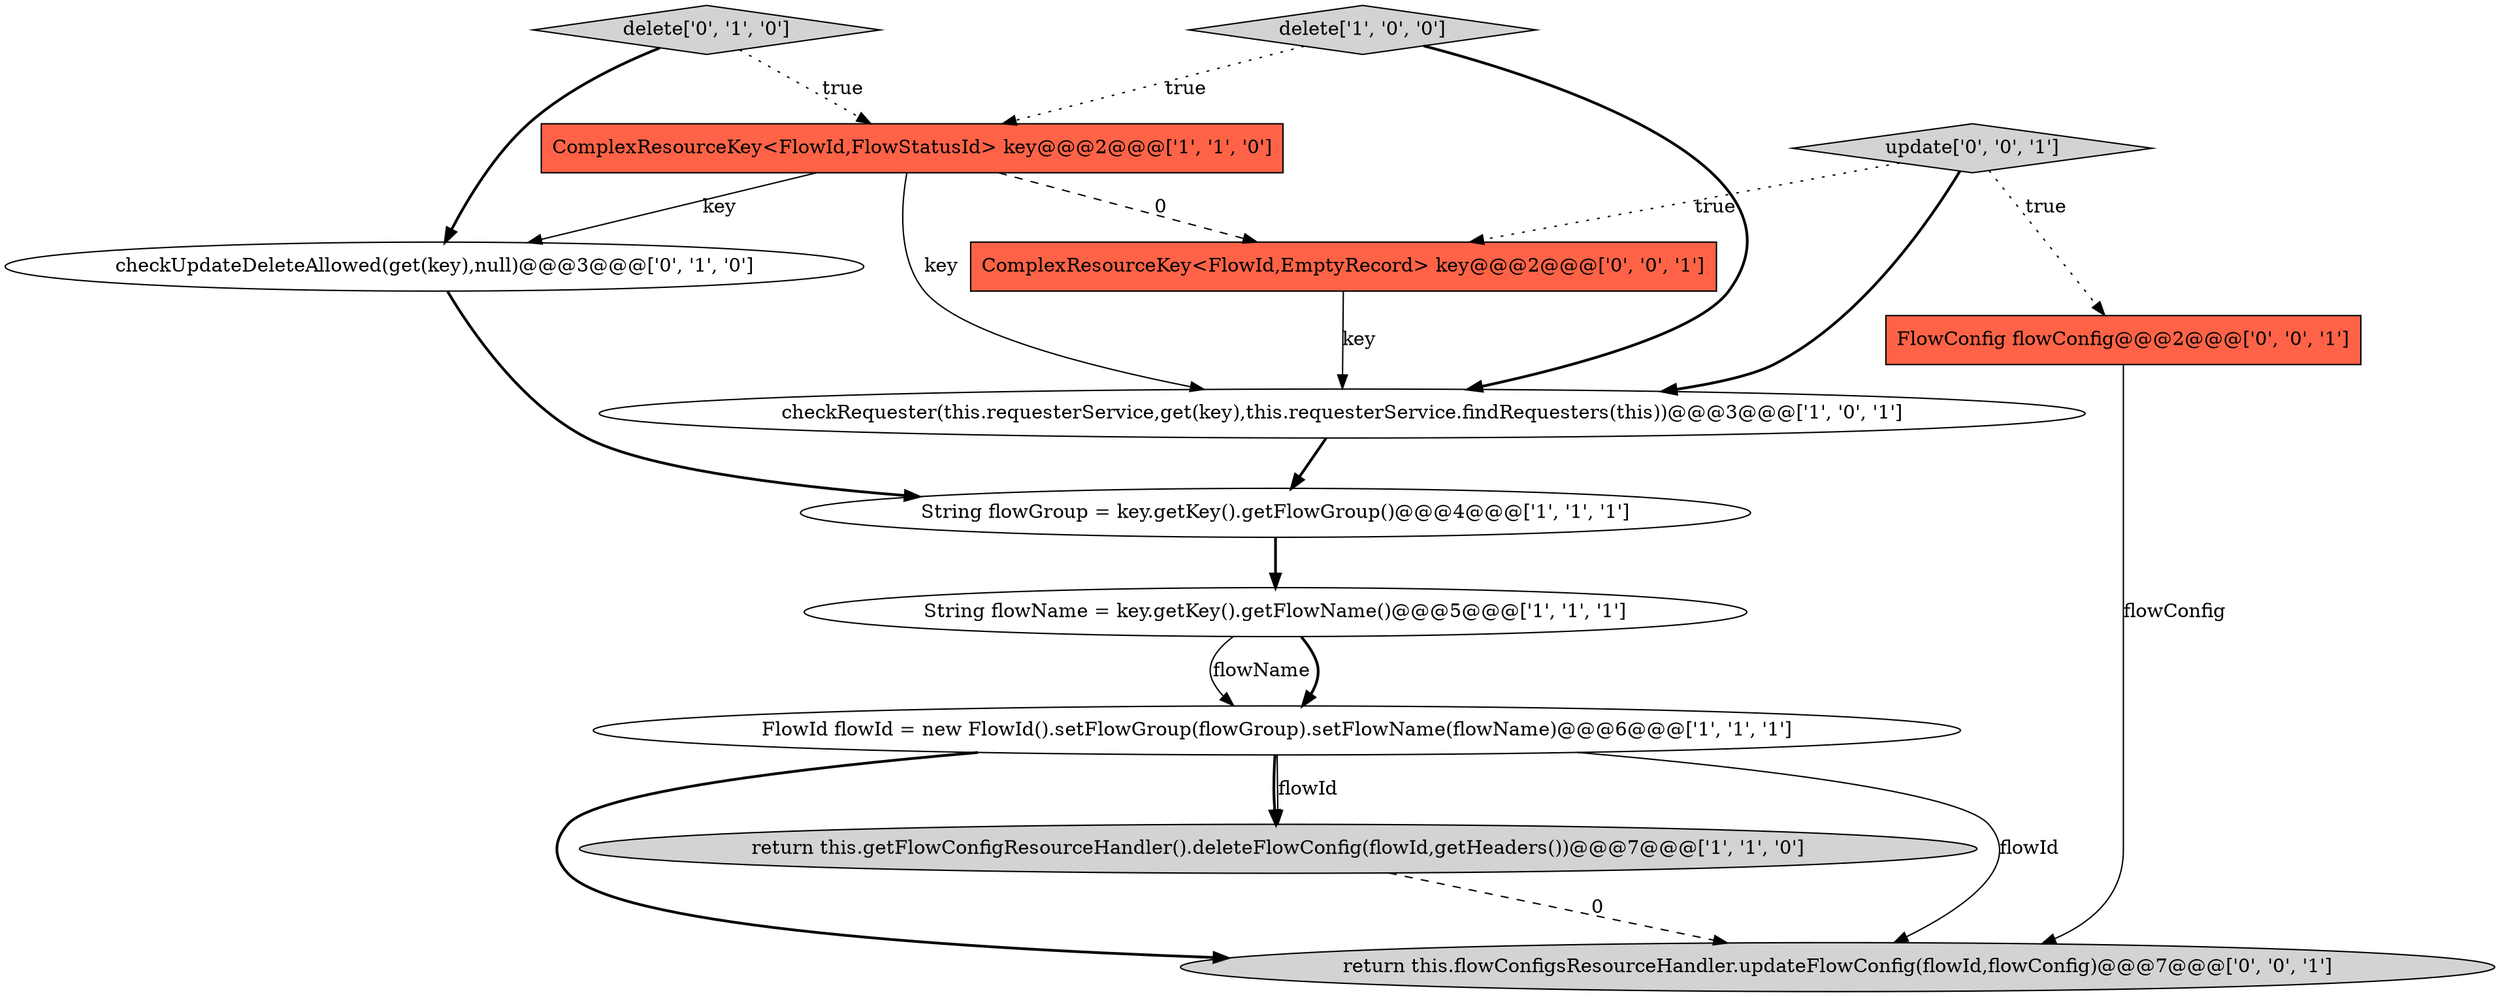 digraph {
9 [style = filled, label = "FlowConfig flowConfig@@@2@@@['0', '0', '1']", fillcolor = tomato, shape = box image = "AAA0AAABBB3BBB"];
3 [style = filled, label = "FlowId flowId = new FlowId().setFlowGroup(flowGroup).setFlowName(flowName)@@@6@@@['1', '1', '1']", fillcolor = white, shape = ellipse image = "AAA0AAABBB1BBB"];
12 [style = filled, label = "return this.flowConfigsResourceHandler.updateFlowConfig(flowId,flowConfig)@@@7@@@['0', '0', '1']", fillcolor = lightgray, shape = ellipse image = "AAA0AAABBB3BBB"];
8 [style = filled, label = "checkUpdateDeleteAllowed(get(key),null)@@@3@@@['0', '1', '0']", fillcolor = white, shape = ellipse image = "AAA0AAABBB2BBB"];
2 [style = filled, label = "String flowGroup = key.getKey().getFlowGroup()@@@4@@@['1', '1', '1']", fillcolor = white, shape = ellipse image = "AAA0AAABBB1BBB"];
4 [style = filled, label = "checkRequester(this.requesterService,get(key),this.requesterService.findRequesters(this))@@@3@@@['1', '0', '1']", fillcolor = white, shape = ellipse image = "AAA0AAABBB1BBB"];
6 [style = filled, label = "String flowName = key.getKey().getFlowName()@@@5@@@['1', '1', '1']", fillcolor = white, shape = ellipse image = "AAA0AAABBB1BBB"];
5 [style = filled, label = "delete['1', '0', '0']", fillcolor = lightgray, shape = diamond image = "AAA0AAABBB1BBB"];
10 [style = filled, label = "ComplexResourceKey<FlowId,EmptyRecord> key@@@2@@@['0', '0', '1']", fillcolor = tomato, shape = box image = "AAA0AAABBB3BBB"];
7 [style = filled, label = "delete['0', '1', '0']", fillcolor = lightgray, shape = diamond image = "AAA0AAABBB2BBB"];
1 [style = filled, label = "ComplexResourceKey<FlowId,FlowStatusId> key@@@2@@@['1', '1', '0']", fillcolor = tomato, shape = box image = "AAA0AAABBB1BBB"];
0 [style = filled, label = "return this.getFlowConfigResourceHandler().deleteFlowConfig(flowId,getHeaders())@@@7@@@['1', '1', '0']", fillcolor = lightgray, shape = ellipse image = "AAA0AAABBB1BBB"];
11 [style = filled, label = "update['0', '0', '1']", fillcolor = lightgray, shape = diamond image = "AAA0AAABBB3BBB"];
11->9 [style = dotted, label="true"];
11->4 [style = bold, label=""];
7->8 [style = bold, label=""];
1->4 [style = solid, label="key"];
11->10 [style = dotted, label="true"];
3->12 [style = solid, label="flowId"];
9->12 [style = solid, label="flowConfig"];
7->1 [style = dotted, label="true"];
5->4 [style = bold, label=""];
4->2 [style = bold, label=""];
10->4 [style = solid, label="key"];
8->2 [style = bold, label=""];
3->12 [style = bold, label=""];
3->0 [style = bold, label=""];
6->3 [style = bold, label=""];
1->10 [style = dashed, label="0"];
2->6 [style = bold, label=""];
5->1 [style = dotted, label="true"];
1->8 [style = solid, label="key"];
6->3 [style = solid, label="flowName"];
3->0 [style = solid, label="flowId"];
0->12 [style = dashed, label="0"];
}
